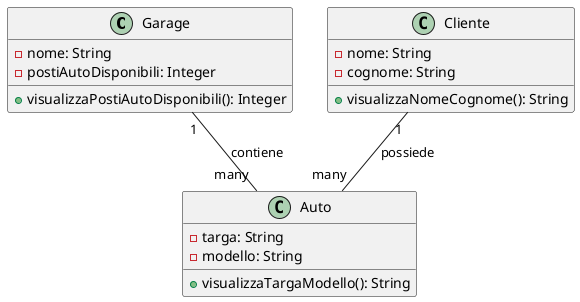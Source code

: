 @startuml Garage

class Garage {
    - nome: String
    - postiAutoDisponibili: Integer
    + visualizzaPostiAutoDisponibili(): Integer
}

class Cliente {
    - nome: String
    - cognome: String
    + visualizzaNomeCognome(): String
}

class Auto {
    - targa: String
    - modello: String
    + visualizzaTargaModello(): String
}

Cliente "1" -- "many" Auto : possiede
Garage "1" -- "many" Auto : contiene

@enduml